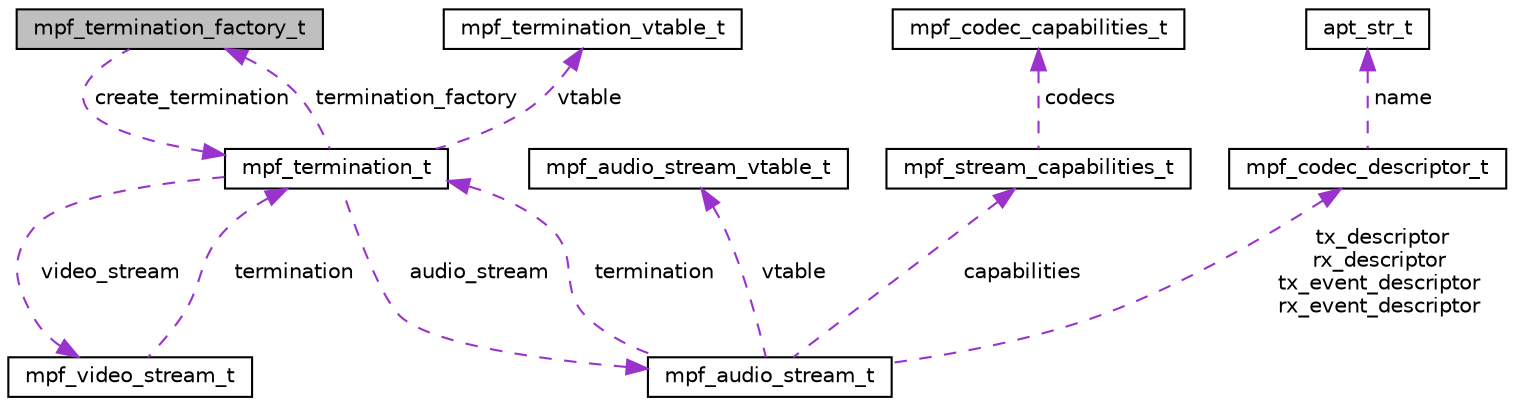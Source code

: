 digraph "mpf_termination_factory_t"
{
  edge [fontname="Helvetica",fontsize="10",labelfontname="Helvetica",labelfontsize="10"];
  node [fontname="Helvetica",fontsize="10",shape=record];
  Node1 [label="mpf_termination_factory_t",height=0.2,width=0.4,color="black", fillcolor="grey75", style="filled", fontcolor="black"];
  Node2 -> Node1 [dir="back",color="darkorchid3",fontsize="10",style="dashed",label=" create_termination" ,fontname="Helvetica"];
  Node2 [label="mpf_termination_t",height=0.2,width=0.4,color="black", fillcolor="white", style="filled",URL="$structmpf__termination__t.html"];
  Node3 -> Node2 [dir="back",color="darkorchid3",fontsize="10",style="dashed",label=" vtable" ,fontname="Helvetica"];
  Node3 [label="mpf_termination_vtable_t",height=0.2,width=0.4,color="black", fillcolor="white", style="filled",URL="$structmpf__termination__vtable__t.html"];
  Node1 -> Node2 [dir="back",color="darkorchid3",fontsize="10",style="dashed",label=" termination_factory" ,fontname="Helvetica"];
  Node4 -> Node2 [dir="back",color="darkorchid3",fontsize="10",style="dashed",label=" audio_stream" ,fontname="Helvetica"];
  Node4 [label="mpf_audio_stream_t",height=0.2,width=0.4,color="black", fillcolor="white", style="filled",URL="$structmpf__audio__stream__t.html"];
  Node5 -> Node4 [dir="back",color="darkorchid3",fontsize="10",style="dashed",label=" vtable" ,fontname="Helvetica"];
  Node5 [label="mpf_audio_stream_vtable_t",height=0.2,width=0.4,color="black", fillcolor="white", style="filled",URL="$structmpf__audio__stream__vtable__t.html"];
  Node6 -> Node4 [dir="back",color="darkorchid3",fontsize="10",style="dashed",label=" capabilities" ,fontname="Helvetica"];
  Node6 [label="mpf_stream_capabilities_t",height=0.2,width=0.4,color="black", fillcolor="white", style="filled",URL="$structmpf__stream__capabilities__t.html"];
  Node7 -> Node6 [dir="back",color="darkorchid3",fontsize="10",style="dashed",label=" codecs" ,fontname="Helvetica"];
  Node7 [label="mpf_codec_capabilities_t",height=0.2,width=0.4,color="black", fillcolor="white", style="filled",URL="$structmpf__codec__capabilities__t.html"];
  Node8 -> Node4 [dir="back",color="darkorchid3",fontsize="10",style="dashed",label=" tx_descriptor\nrx_descriptor\ntx_event_descriptor\nrx_event_descriptor" ,fontname="Helvetica"];
  Node8 [label="mpf_codec_descriptor_t",height=0.2,width=0.4,color="black", fillcolor="white", style="filled",URL="$structmpf__codec__descriptor__t.html"];
  Node9 -> Node8 [dir="back",color="darkorchid3",fontsize="10",style="dashed",label=" name" ,fontname="Helvetica"];
  Node9 [label="apt_str_t",height=0.2,width=0.4,color="black", fillcolor="white", style="filled",URL="$structapt__str__t.html"];
  Node2 -> Node4 [dir="back",color="darkorchid3",fontsize="10",style="dashed",label=" termination" ,fontname="Helvetica"];
  Node10 -> Node2 [dir="back",color="darkorchid3",fontsize="10",style="dashed",label=" video_stream" ,fontname="Helvetica"];
  Node10 [label="mpf_video_stream_t",height=0.2,width=0.4,color="black", fillcolor="white", style="filled",URL="$structmpf__video__stream__t.html"];
  Node2 -> Node10 [dir="back",color="darkorchid3",fontsize="10",style="dashed",label=" termination" ,fontname="Helvetica"];
}
